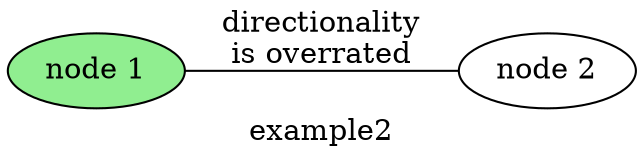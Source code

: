 graph example2 {
  rankdir="LR";
  label="example2";
  "node 1" [fillcolor="lightgreen"; style="filled"];
  B [label="node 2"];
  "node 1" -- B [label="directionality\nis overrated"];
}
